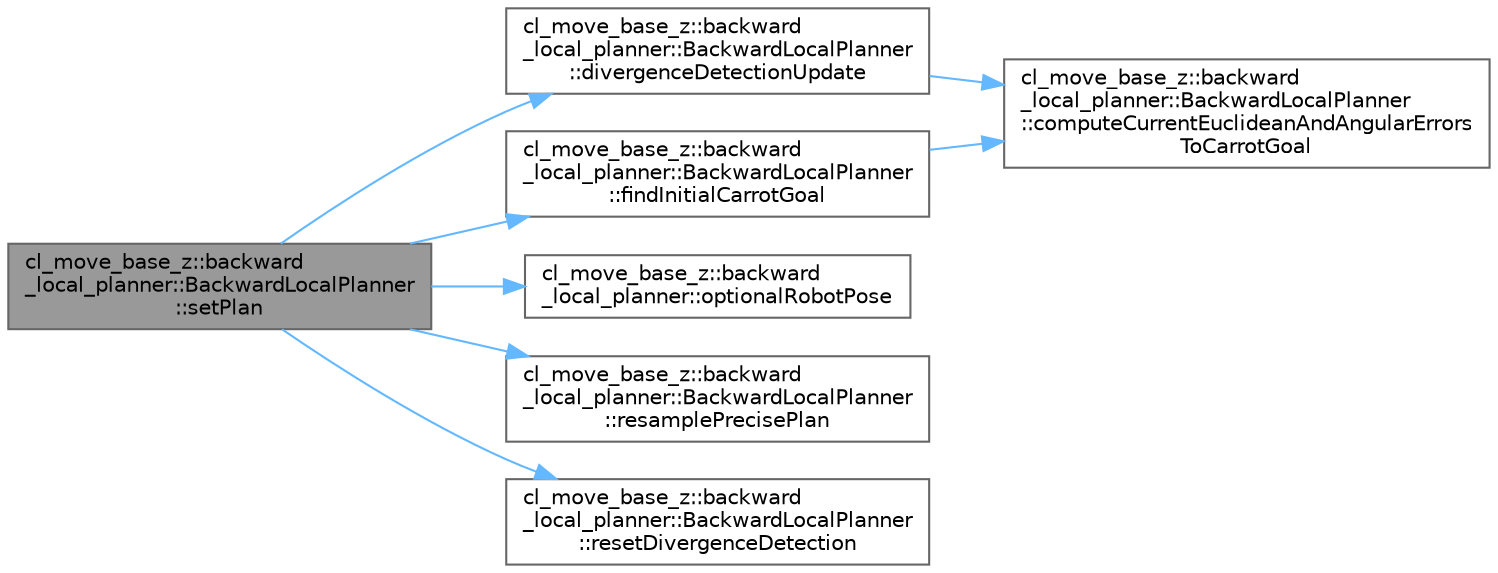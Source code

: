 digraph "cl_move_base_z::backward_local_planner::BackwardLocalPlanner::setPlan"
{
 // LATEX_PDF_SIZE
  bgcolor="transparent";
  edge [fontname=Helvetica,fontsize=10,labelfontname=Helvetica,labelfontsize=10];
  node [fontname=Helvetica,fontsize=10,shape=box,height=0.2,width=0.4];
  rankdir="LR";
  Node1 [label="cl_move_base_z::backward\l_local_planner::BackwardLocalPlanner\l::setPlan",height=0.2,width=0.4,color="gray40", fillcolor="grey60", style="filled", fontcolor="black",tooltip="Set the plan that the local planner is following."];
  Node1 -> Node2 [color="steelblue1",style="solid"];
  Node2 [label="cl_move_base_z::backward\l_local_planner::BackwardLocalPlanner\l::divergenceDetectionUpdate",height=0.2,width=0.4,color="grey40", fillcolor="white", style="filled",URL="$classcl__move__base__z_1_1backward__local__planner_1_1BackwardLocalPlanner.html#ab1b01ecdb27641dde60661362d75465b",tooltip=" "];
  Node2 -> Node3 [color="steelblue1",style="solid"];
  Node3 [label="cl_move_base_z::backward\l_local_planner::BackwardLocalPlanner\l::computeCurrentEuclideanAndAngularErrors\lToCarrotGoal",height=0.2,width=0.4,color="grey40", fillcolor="white", style="filled",URL="$classcl__move__base__z_1_1backward__local__planner_1_1BackwardLocalPlanner.html#ad39ba029c760fc63ea286c74b5b9b795",tooltip=" "];
  Node1 -> Node4 [color="steelblue1",style="solid"];
  Node4 [label="cl_move_base_z::backward\l_local_planner::BackwardLocalPlanner\l::findInitialCarrotGoal",height=0.2,width=0.4,color="grey40", fillcolor="white", style="filled",URL="$classcl__move__base__z_1_1backward__local__planner_1_1BackwardLocalPlanner.html#a0025cd3ffaa04a6a02492a33673a78a1",tooltip=" "];
  Node4 -> Node3 [color="steelblue1",style="solid"];
  Node1 -> Node5 [color="steelblue1",style="solid"];
  Node5 [label="cl_move_base_z::backward\l_local_planner::optionalRobotPose",height=0.2,width=0.4,color="grey40", fillcolor="white", style="filled",URL="$namespacecl__move__base__z_1_1backward__local__planner.html#a59f03ead7377eb9c22b83f84f0215127",tooltip=" "];
  Node1 -> Node6 [color="steelblue1",style="solid"];
  Node6 [label="cl_move_base_z::backward\l_local_planner::BackwardLocalPlanner\l::resamplePrecisePlan",height=0.2,width=0.4,color="grey40", fillcolor="white", style="filled",URL="$classcl__move__base__z_1_1backward__local__planner_1_1BackwardLocalPlanner.html#a100fe8bdaaf89b0fa54ecf2aef0966ed",tooltip=" "];
  Node1 -> Node7 [color="steelblue1",style="solid"];
  Node7 [label="cl_move_base_z::backward\l_local_planner::BackwardLocalPlanner\l::resetDivergenceDetection",height=0.2,width=0.4,color="grey40", fillcolor="white", style="filled",URL="$classcl__move__base__z_1_1backward__local__planner_1_1BackwardLocalPlanner.html#a35832ebefc43e5977e1222389244c8d3",tooltip=" "];
}
